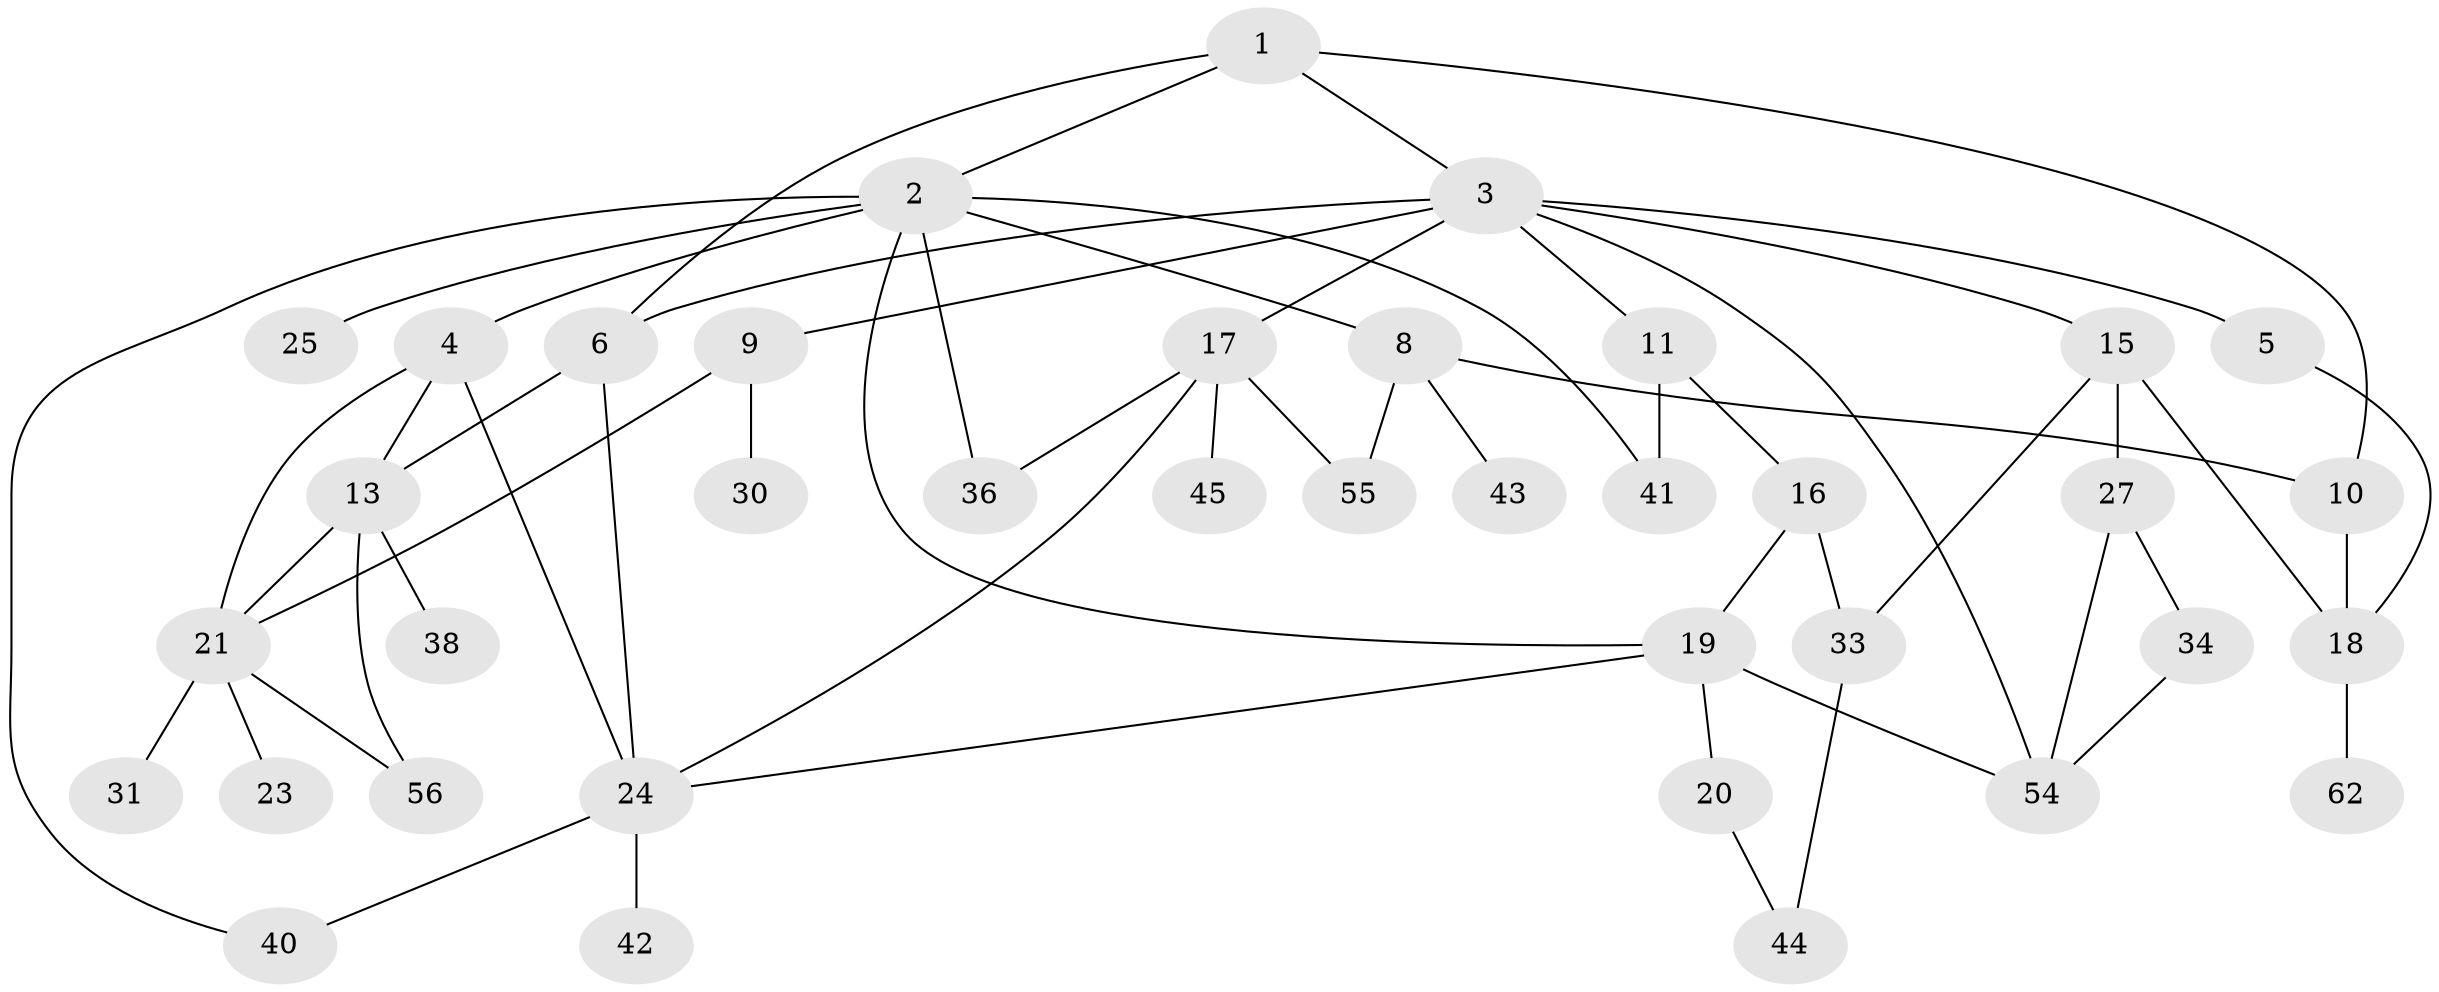 // original degree distribution, {4: 0.1935483870967742, 6: 0.03225806451612903, 9: 0.016129032258064516, 2: 0.3225806451612903, 3: 0.22580645161290322, 5: 0.016129032258064516, 1: 0.1935483870967742}
// Generated by graph-tools (version 1.1) at 2025/41/03/06/25 10:41:28]
// undirected, 38 vertices, 58 edges
graph export_dot {
graph [start="1"]
  node [color=gray90,style=filled];
  1;
  2 [super="+7"];
  3 [super="+37"];
  4;
  5;
  6 [super="+12"];
  8 [super="+14"];
  9 [super="+29"];
  10 [super="+53"];
  11;
  13 [super="+51"];
  15 [super="+22"];
  16 [super="+46"];
  17 [super="+48"];
  18 [super="+28"];
  19 [super="+26"];
  20 [super="+32"];
  21 [super="+39"];
  23;
  24 [super="+52"];
  25;
  27 [super="+35"];
  30 [super="+47"];
  31;
  33 [super="+60"];
  34;
  36;
  38;
  40 [super="+49"];
  41 [super="+50"];
  42;
  43 [super="+61"];
  44;
  45;
  54 [super="+57"];
  55 [super="+58"];
  56 [super="+59"];
  62;
  1 -- 2;
  1 -- 3;
  1 -- 6;
  1 -- 10;
  2 -- 4;
  2 -- 19;
  2 -- 40;
  2 -- 41;
  2 -- 8;
  2 -- 25;
  2 -- 36;
  3 -- 5;
  3 -- 9;
  3 -- 11;
  3 -- 15;
  3 -- 17;
  3 -- 54;
  3 -- 6;
  4 -- 13;
  4 -- 21;
  4 -- 24;
  5 -- 18;
  6 -- 24;
  6 -- 13;
  8 -- 10;
  8 -- 43;
  8 -- 55;
  9 -- 30 [weight=2];
  9 -- 21;
  10 -- 18;
  11 -- 16;
  11 -- 41;
  13 -- 38;
  13 -- 56;
  13 -- 21;
  15 -- 18;
  15 -- 27;
  15 -- 33;
  16 -- 33;
  16 -- 19;
  17 -- 36;
  17 -- 45;
  17 -- 24;
  17 -- 55 [weight=2];
  18 -- 62;
  19 -- 20;
  19 -- 54;
  19 -- 24;
  20 -- 44;
  21 -- 23;
  21 -- 31;
  21 -- 56;
  24 -- 42;
  24 -- 40;
  27 -- 34;
  27 -- 54;
  33 -- 44;
  34 -- 54;
}
